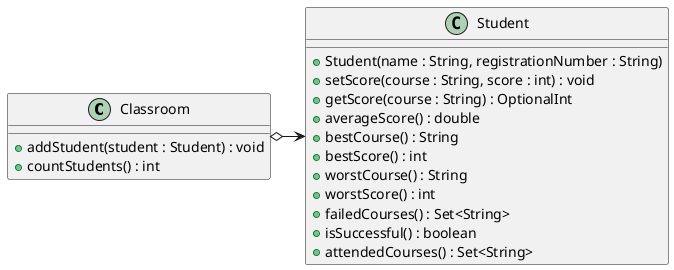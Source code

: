 @startuml

class Classroom {
    +addStudent(student : Student) : void
    +countStudents() : int
}

class Student {
    +Student(name : String, registrationNumber : String)
    +setScore(course : String, score : int) : void
    +getScore(course : String) : OptionalInt
    +averageScore() : double
    +bestCourse() : String
    +bestScore() : int
    +worstCourse() : String
    +worstScore() : int
    +failedCourses() : Set<String>
    +isSuccessful() : boolean
    +attendedCourses() : Set<String>
}

Classroom o-> Student
@enduml
